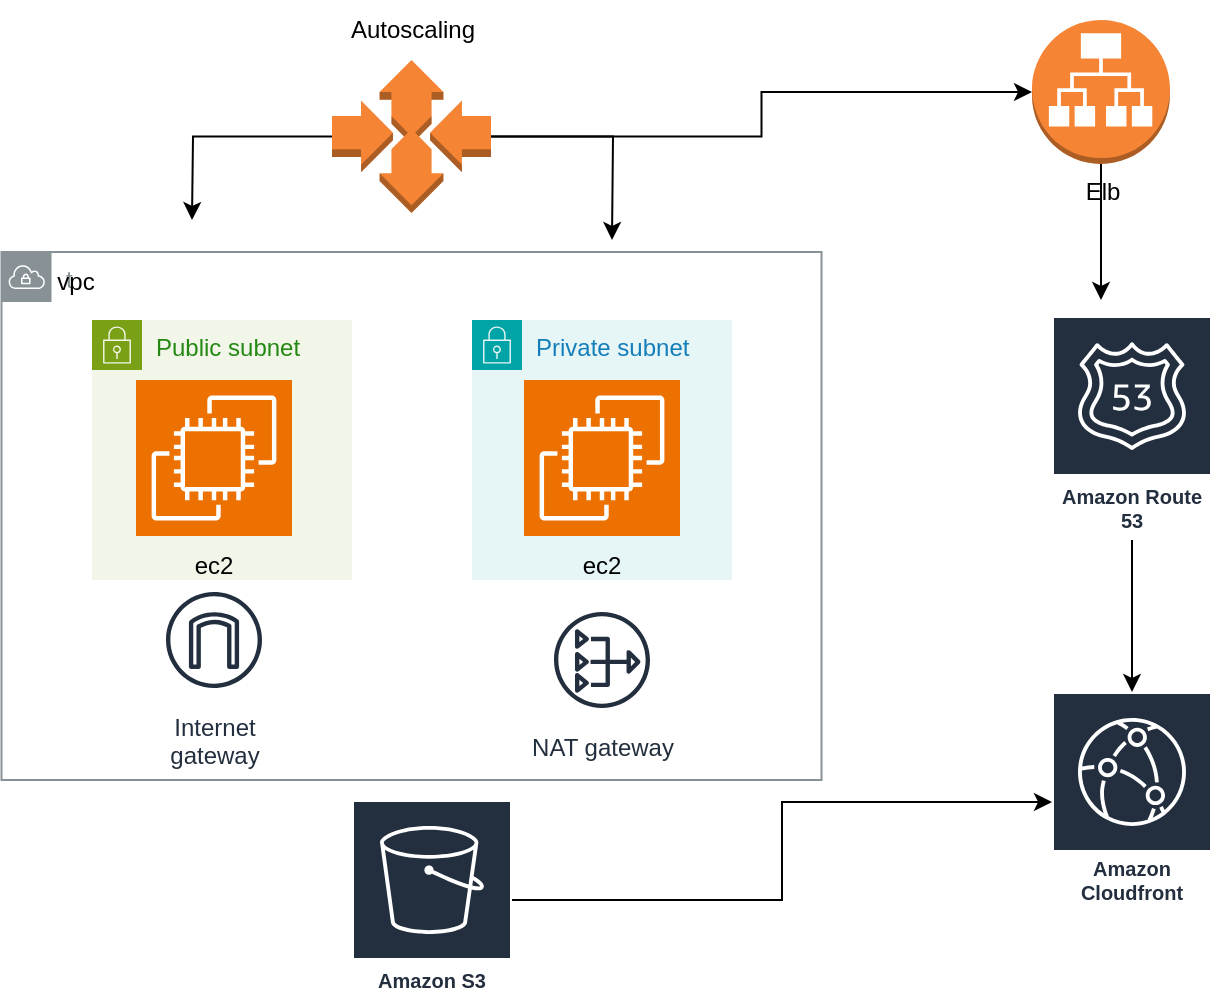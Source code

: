 <mxfile version="24.7.8">
  <diagram name="Page-1" id="juQdusoAQZ0pz5vJ4KJN">
    <mxGraphModel dx="1042" dy="533" grid="1" gridSize="10" guides="1" tooltips="1" connect="1" arrows="1" fold="1" page="1" pageScale="1" pageWidth="850" pageHeight="1100" math="0" shadow="0">
      <root>
        <mxCell id="0" />
        <mxCell id="1" parent="0" />
        <mxCell id="LLVm6K92vfxiwat_cJGb-8" value="Public subnet" style="points=[[0,0],[0.25,0],[0.5,0],[0.75,0],[1,0],[1,0.25],[1,0.5],[1,0.75],[1,1],[0.75,1],[0.5,1],[0.25,1],[0,1],[0,0.75],[0,0.5],[0,0.25]];outlineConnect=0;gradientColor=none;html=1;whiteSpace=wrap;fontSize=12;fontStyle=0;container=1;pointerEvents=0;collapsible=0;recursiveResize=0;shape=mxgraph.aws4.group;grIcon=mxgraph.aws4.group_security_group;grStroke=0;strokeColor=#7AA116;fillColor=#F2F6E8;verticalAlign=top;align=left;spacingLeft=30;fontColor=#248814;dashed=0;" vertex="1" parent="1">
          <mxGeometry x="180" y="180" width="130" height="130" as="geometry" />
        </mxCell>
        <mxCell id="LLVm6K92vfxiwat_cJGb-10" value="Private subnet" style="points=[[0,0],[0.25,0],[0.5,0],[0.75,0],[1,0],[1,0.25],[1,0.5],[1,0.75],[1,1],[0.75,1],[0.5,1],[0.25,1],[0,1],[0,0.75],[0,0.5],[0,0.25]];outlineConnect=0;gradientColor=none;html=1;whiteSpace=wrap;fontSize=12;fontStyle=0;container=1;pointerEvents=0;collapsible=0;recursiveResize=0;shape=mxgraph.aws4.group;grIcon=mxgraph.aws4.group_security_group;grStroke=0;strokeColor=#00A4A6;fillColor=#E6F6F7;verticalAlign=top;align=left;spacingLeft=30;fontColor=#147EBA;dashed=0;" vertex="1" parent="1">
          <mxGeometry x="370" y="180" width="130" height="130" as="geometry" />
        </mxCell>
        <mxCell id="LLVm6K92vfxiwat_cJGb-12" value="t" style="sketch=0;outlineConnect=0;gradientColor=none;html=1;whiteSpace=wrap;fontSize=12;fontStyle=0;shape=mxgraph.aws4.group;grIcon=mxgraph.aws4.group_vpc;strokeColor=#879196;fillColor=none;verticalAlign=top;align=left;spacingLeft=30;fontColor=#879196;dashed=0;" vertex="1" parent="1">
          <mxGeometry x="134.75" y="146" width="410" height="264" as="geometry" />
        </mxCell>
        <mxCell id="LLVm6K92vfxiwat_cJGb-42" style="edgeStyle=orthogonalEdgeStyle;rounded=0;orthogonalLoop=1;jettySize=auto;html=1;" edge="1" parent="1" source="LLVm6K92vfxiwat_cJGb-15">
          <mxGeometry relative="1" as="geometry">
            <mxPoint x="684.5" y="170" as="targetPoint" />
          </mxGeometry>
        </mxCell>
        <mxCell id="LLVm6K92vfxiwat_cJGb-15" value="Elb" style="outlineConnect=0;dashed=0;verticalLabelPosition=bottom;verticalAlign=top;align=center;html=1;shape=mxgraph.aws3.application_load_balancer;fillColor=#F58534;gradientColor=none;" vertex="1" parent="1">
          <mxGeometry x="650" y="30" width="69" height="72" as="geometry" />
        </mxCell>
        <mxCell id="LLVm6K92vfxiwat_cJGb-19" style="edgeStyle=orthogonalEdgeStyle;rounded=0;orthogonalLoop=1;jettySize=auto;html=1;exitX=0;exitY=0.5;exitDx=0;exitDy=0;exitPerimeter=0;" edge="1" parent="1" source="LLVm6K92vfxiwat_cJGb-16">
          <mxGeometry relative="1" as="geometry">
            <mxPoint x="230" y="130" as="targetPoint" />
          </mxGeometry>
        </mxCell>
        <mxCell id="LLVm6K92vfxiwat_cJGb-20" style="edgeStyle=orthogonalEdgeStyle;rounded=0;orthogonalLoop=1;jettySize=auto;html=1;exitX=1;exitY=0.5;exitDx=0;exitDy=0;exitPerimeter=0;" edge="1" parent="1" source="LLVm6K92vfxiwat_cJGb-16">
          <mxGeometry relative="1" as="geometry">
            <mxPoint x="440" y="140" as="targetPoint" />
          </mxGeometry>
        </mxCell>
        <mxCell id="LLVm6K92vfxiwat_cJGb-16" value="" style="outlineConnect=0;dashed=0;verticalLabelPosition=bottom;verticalAlign=top;align=center;html=1;shape=mxgraph.aws3.auto_scaling;fillColor=#F58534;gradientColor=none;" vertex="1" parent="1">
          <mxGeometry x="300" y="50" width="79.5" height="76.5" as="geometry" />
        </mxCell>
        <mxCell id="LLVm6K92vfxiwat_cJGb-32" style="edgeStyle=orthogonalEdgeStyle;rounded=0;orthogonalLoop=1;jettySize=auto;html=1;" edge="1" parent="1" source="LLVm6K92vfxiwat_cJGb-21" target="LLVm6K92vfxiwat_cJGb-26">
          <mxGeometry relative="1" as="geometry" />
        </mxCell>
        <mxCell id="LLVm6K92vfxiwat_cJGb-21" value="Amazon Route 53" style="sketch=0;outlineConnect=0;fontColor=#232F3E;gradientColor=none;strokeColor=#ffffff;fillColor=#232F3E;dashed=0;verticalLabelPosition=middle;verticalAlign=bottom;align=center;html=1;whiteSpace=wrap;fontSize=10;fontStyle=1;spacing=3;shape=mxgraph.aws4.productIcon;prIcon=mxgraph.aws4.route_53;" vertex="1" parent="1">
          <mxGeometry x="660" y="178" width="80" height="112" as="geometry" />
        </mxCell>
        <mxCell id="LLVm6K92vfxiwat_cJGb-22" value="" style="sketch=0;points=[[0,0,0],[0.25,0,0],[0.5,0,0],[0.75,0,0],[1,0,0],[0,1,0],[0.25,1,0],[0.5,1,0],[0.75,1,0],[1,1,0],[0,0.25,0],[0,0.5,0],[0,0.75,0],[1,0.25,0],[1,0.5,0],[1,0.75,0]];outlineConnect=0;fontColor=#232F3E;fillColor=#ED7100;strokeColor=#ffffff;dashed=0;verticalLabelPosition=bottom;verticalAlign=top;align=center;html=1;fontSize=12;fontStyle=0;aspect=fixed;shape=mxgraph.aws4.resourceIcon;resIcon=mxgraph.aws4.ec2;" vertex="1" parent="1">
          <mxGeometry x="396" y="210" width="78" height="78" as="geometry" />
        </mxCell>
        <mxCell id="LLVm6K92vfxiwat_cJGb-39" style="edgeStyle=orthogonalEdgeStyle;rounded=0;orthogonalLoop=1;jettySize=auto;html=1;" edge="1" parent="1" source="LLVm6K92vfxiwat_cJGb-23" target="LLVm6K92vfxiwat_cJGb-26">
          <mxGeometry relative="1" as="geometry" />
        </mxCell>
        <mxCell id="LLVm6K92vfxiwat_cJGb-23" value="Amazon S3" style="sketch=0;outlineConnect=0;fontColor=#232F3E;gradientColor=none;strokeColor=#ffffff;fillColor=#232F3E;dashed=0;verticalLabelPosition=middle;verticalAlign=bottom;align=center;html=1;whiteSpace=wrap;fontSize=10;fontStyle=1;spacing=3;shape=mxgraph.aws4.productIcon;prIcon=mxgraph.aws4.s3;" vertex="1" parent="1">
          <mxGeometry x="310" y="420" width="80" height="100" as="geometry" />
        </mxCell>
        <mxCell id="LLVm6K92vfxiwat_cJGb-26" value="Amazon Cloudfront" style="sketch=0;outlineConnect=0;fontColor=#232F3E;gradientColor=none;strokeColor=#ffffff;fillColor=#232F3E;dashed=0;verticalLabelPosition=middle;verticalAlign=bottom;align=center;html=1;whiteSpace=wrap;fontSize=10;fontStyle=1;spacing=3;shape=mxgraph.aws4.productIcon;prIcon=mxgraph.aws4.cloudfront;" vertex="1" parent="1">
          <mxGeometry x="660" y="366" width="80" height="110" as="geometry" />
        </mxCell>
        <mxCell id="LLVm6K92vfxiwat_cJGb-27" value="ec2" style="text;strokeColor=none;align=center;fillColor=none;html=1;verticalAlign=middle;whiteSpace=wrap;rounded=0;" vertex="1" parent="1">
          <mxGeometry x="211" y="288" width="60" height="30" as="geometry" />
        </mxCell>
        <mxCell id="LLVm6K92vfxiwat_cJGb-31" value="Autoscaling" style="text;html=1;align=center;verticalAlign=middle;resizable=0;points=[];autosize=1;strokeColor=none;fillColor=none;" vertex="1" parent="1">
          <mxGeometry x="294.75" y="20" width="90" height="30" as="geometry" />
        </mxCell>
        <mxCell id="LLVm6K92vfxiwat_cJGb-37" value="Internet&#xa;gateway" style="sketch=0;outlineConnect=0;fontColor=#232F3E;gradientColor=none;strokeColor=#232F3E;fillColor=#ffffff;dashed=0;verticalLabelPosition=bottom;verticalAlign=top;align=center;html=1;fontSize=12;fontStyle=0;aspect=fixed;shape=mxgraph.aws4.resourceIcon;resIcon=mxgraph.aws4.internet_gateway;" vertex="1" parent="1">
          <mxGeometry x="211" y="310" width="60" height="60" as="geometry" />
        </mxCell>
        <mxCell id="LLVm6K92vfxiwat_cJGb-38" value="NAT gateway" style="sketch=0;outlineConnect=0;fontColor=#232F3E;gradientColor=none;strokeColor=#232F3E;fillColor=#ffffff;dashed=0;verticalLabelPosition=bottom;verticalAlign=top;align=center;html=1;fontSize=12;fontStyle=0;aspect=fixed;shape=mxgraph.aws4.resourceIcon;resIcon=mxgraph.aws4.nat_gateway;" vertex="1" parent="1">
          <mxGeometry x="405" y="320" width="60" height="60" as="geometry" />
        </mxCell>
        <mxCell id="LLVm6K92vfxiwat_cJGb-40" value="" style="sketch=0;points=[[0,0,0],[0.25,0,0],[0.5,0,0],[0.75,0,0],[1,0,0],[0,1,0],[0.25,1,0],[0.5,1,0],[0.75,1,0],[1,1,0],[0,0.25,0],[0,0.5,0],[0,0.75,0],[1,0.25,0],[1,0.5,0],[1,0.75,0]];outlineConnect=0;fontColor=#232F3E;fillColor=#ED7100;strokeColor=#ffffff;dashed=0;verticalLabelPosition=bottom;verticalAlign=top;align=center;html=1;fontSize=12;fontStyle=0;aspect=fixed;shape=mxgraph.aws4.resourceIcon;resIcon=mxgraph.aws4.ec2;" vertex="1" parent="1">
          <mxGeometry x="202" y="210" width="78" height="78" as="geometry" />
        </mxCell>
        <mxCell id="LLVm6K92vfxiwat_cJGb-43" style="edgeStyle=orthogonalEdgeStyle;rounded=0;orthogonalLoop=1;jettySize=auto;html=1;entryX=0;entryY=0.5;entryDx=0;entryDy=0;entryPerimeter=0;" edge="1" parent="1" source="LLVm6K92vfxiwat_cJGb-16" target="LLVm6K92vfxiwat_cJGb-15">
          <mxGeometry relative="1" as="geometry" />
        </mxCell>
        <mxCell id="LLVm6K92vfxiwat_cJGb-48" value="ec2" style="text;strokeColor=none;align=center;fillColor=none;html=1;verticalAlign=middle;whiteSpace=wrap;rounded=0;" vertex="1" parent="1">
          <mxGeometry x="405" y="288" width="60" height="30" as="geometry" />
        </mxCell>
        <mxCell id="LLVm6K92vfxiwat_cJGb-49" value="vpc" style="text;strokeColor=none;align=center;fillColor=none;html=1;verticalAlign=middle;whiteSpace=wrap;rounded=0;" vertex="1" parent="1">
          <mxGeometry x="142" y="146" width="60" height="30" as="geometry" />
        </mxCell>
      </root>
    </mxGraphModel>
  </diagram>
</mxfile>
